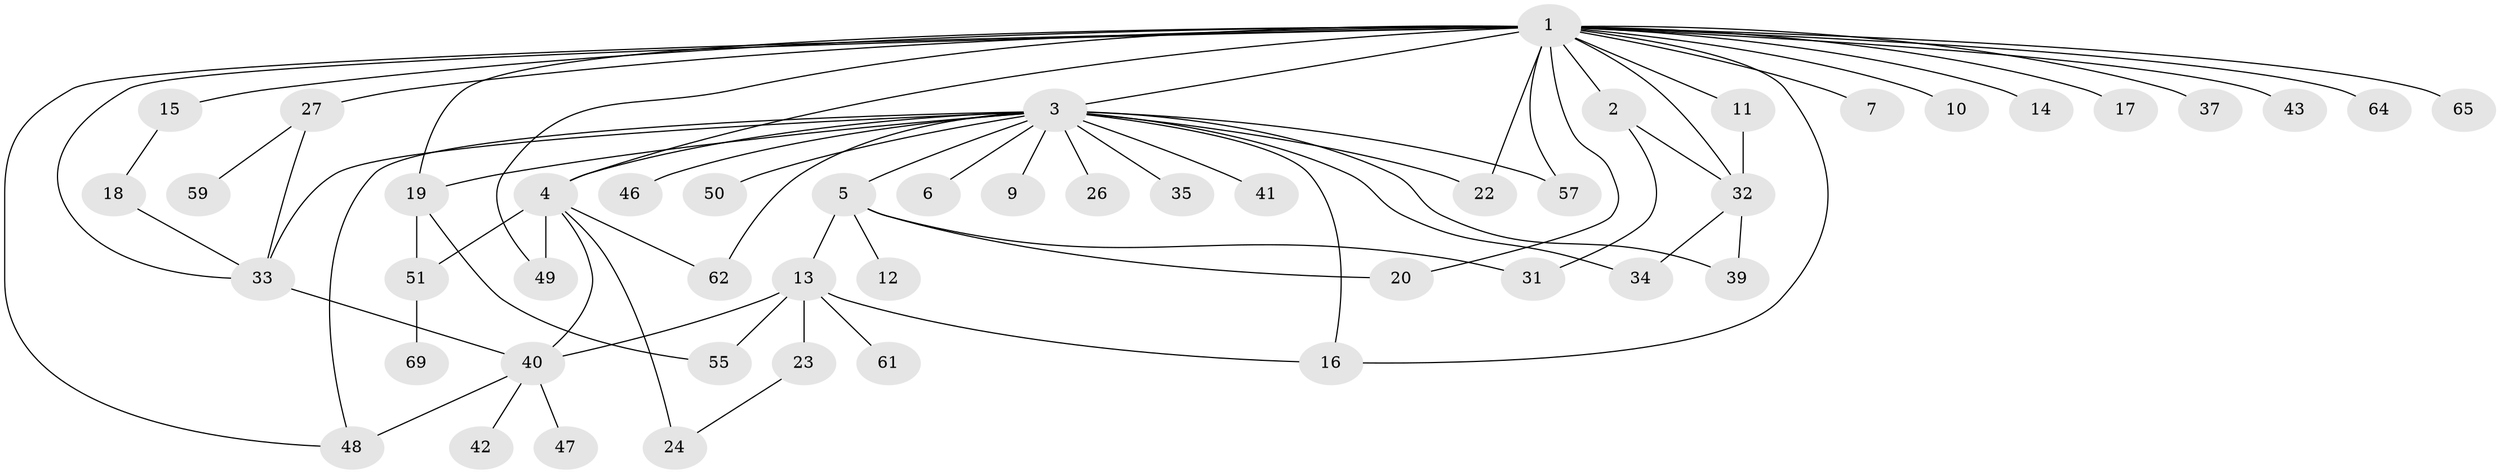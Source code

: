// original degree distribution, {26: 0.014492753623188406, 4: 0.07246376811594203, 8: 0.014492753623188406, 7: 0.028985507246376812, 1: 0.4492753623188406, 16: 0.014492753623188406, 3: 0.057971014492753624, 6: 0.028985507246376812, 2: 0.2753623188405797, 5: 0.043478260869565216}
// Generated by graph-tools (version 1.1) at 2025/11/02/27/25 16:11:11]
// undirected, 49 vertices, 72 edges
graph export_dot {
graph [start="1"]
  node [color=gray90,style=filled];
  1 [super="+30"];
  2 [super="+63"];
  3 [super="+8"];
  4 [super="+25"];
  5 [super="+44"];
  6;
  7;
  9;
  10;
  11 [super="+29"];
  12;
  13 [super="+21"];
  14;
  15;
  16 [super="+52"];
  17;
  18 [super="+66"];
  19 [super="+36"];
  20;
  22 [super="+28"];
  23 [super="+58"];
  24;
  26;
  27 [super="+45"];
  31 [super="+53"];
  32 [super="+38"];
  33 [super="+67"];
  34;
  35;
  37;
  39;
  40;
  41;
  42 [super="+56"];
  43;
  46;
  47 [super="+68"];
  48 [super="+54"];
  49;
  50;
  51 [super="+60"];
  55;
  57;
  59;
  61;
  62;
  64;
  65;
  69;
  1 -- 2;
  1 -- 3 [weight=2];
  1 -- 4;
  1 -- 7;
  1 -- 10;
  1 -- 11;
  1 -- 14;
  1 -- 15;
  1 -- 16;
  1 -- 17;
  1 -- 19;
  1 -- 20;
  1 -- 27 [weight=2];
  1 -- 33;
  1 -- 37;
  1 -- 43;
  1 -- 48;
  1 -- 49;
  1 -- 57;
  1 -- 64;
  1 -- 65;
  1 -- 32;
  1 -- 22;
  2 -- 32;
  2 -- 31;
  3 -- 5 [weight=2];
  3 -- 6;
  3 -- 16;
  3 -- 22 [weight=2];
  3 -- 46;
  3 -- 48;
  3 -- 4;
  3 -- 9;
  3 -- 19;
  3 -- 26;
  3 -- 33;
  3 -- 34;
  3 -- 35;
  3 -- 39;
  3 -- 41;
  3 -- 50;
  3 -- 57;
  3 -- 62;
  4 -- 24;
  4 -- 40;
  4 -- 49;
  4 -- 62;
  4 -- 51;
  5 -- 12;
  5 -- 13;
  5 -- 20;
  5 -- 31;
  11 -- 32;
  13 -- 16;
  13 -- 23;
  13 -- 40;
  13 -- 61;
  13 -- 55;
  15 -- 18;
  18 -- 33;
  19 -- 51;
  19 -- 55;
  23 -- 24;
  27 -- 59;
  27 -- 33;
  32 -- 34;
  32 -- 39;
  33 -- 40;
  40 -- 42;
  40 -- 47;
  40 -- 48;
  51 -- 69;
}

